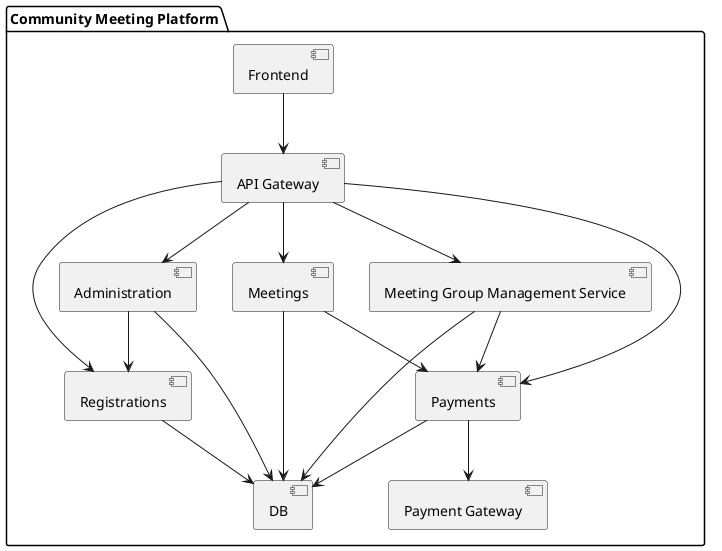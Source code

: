 @startuml
package "Community Meeting Platform" {
[Frontend] as WebUI
[API Gateway] as APIGateway
[Registrations] as Registrations
[Meeting Group Management Service] as GroupManagement
[Meetings] as MeetingManagement
[Administration] as Administration
[Payments] as PaymentIntegration
[DB] as Database
[Payment Gateway] as PaymentGateway

WebUI --> APIGateway
APIGateway --> Registrations
APIGateway --> GroupManagement
APIGateway --> MeetingManagement
APIGateway --> Administration
APIGateway --> PaymentIntegration

Registrations --> Database
GroupManagement --> Database
MeetingManagement --> Database
Administration --> Database

GroupManagement --> PaymentIntegration
MeetingManagement --> PaymentIntegration
Administration --> Registrations

PaymentIntegration --> PaymentGateway
PaymentIntegration --> Database

}

@enduml